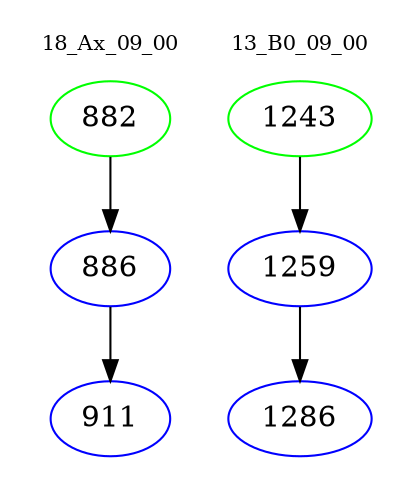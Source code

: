 digraph{
subgraph cluster_0 {
color = white
label = "18_Ax_09_00";
fontsize=10;
T0_882 [label="882", color="green"]
T0_882 -> T0_886 [color="black"]
T0_886 [label="886", color="blue"]
T0_886 -> T0_911 [color="black"]
T0_911 [label="911", color="blue"]
}
subgraph cluster_1 {
color = white
label = "13_B0_09_00";
fontsize=10;
T1_1243 [label="1243", color="green"]
T1_1243 -> T1_1259 [color="black"]
T1_1259 [label="1259", color="blue"]
T1_1259 -> T1_1286 [color="black"]
T1_1286 [label="1286", color="blue"]
}
}
